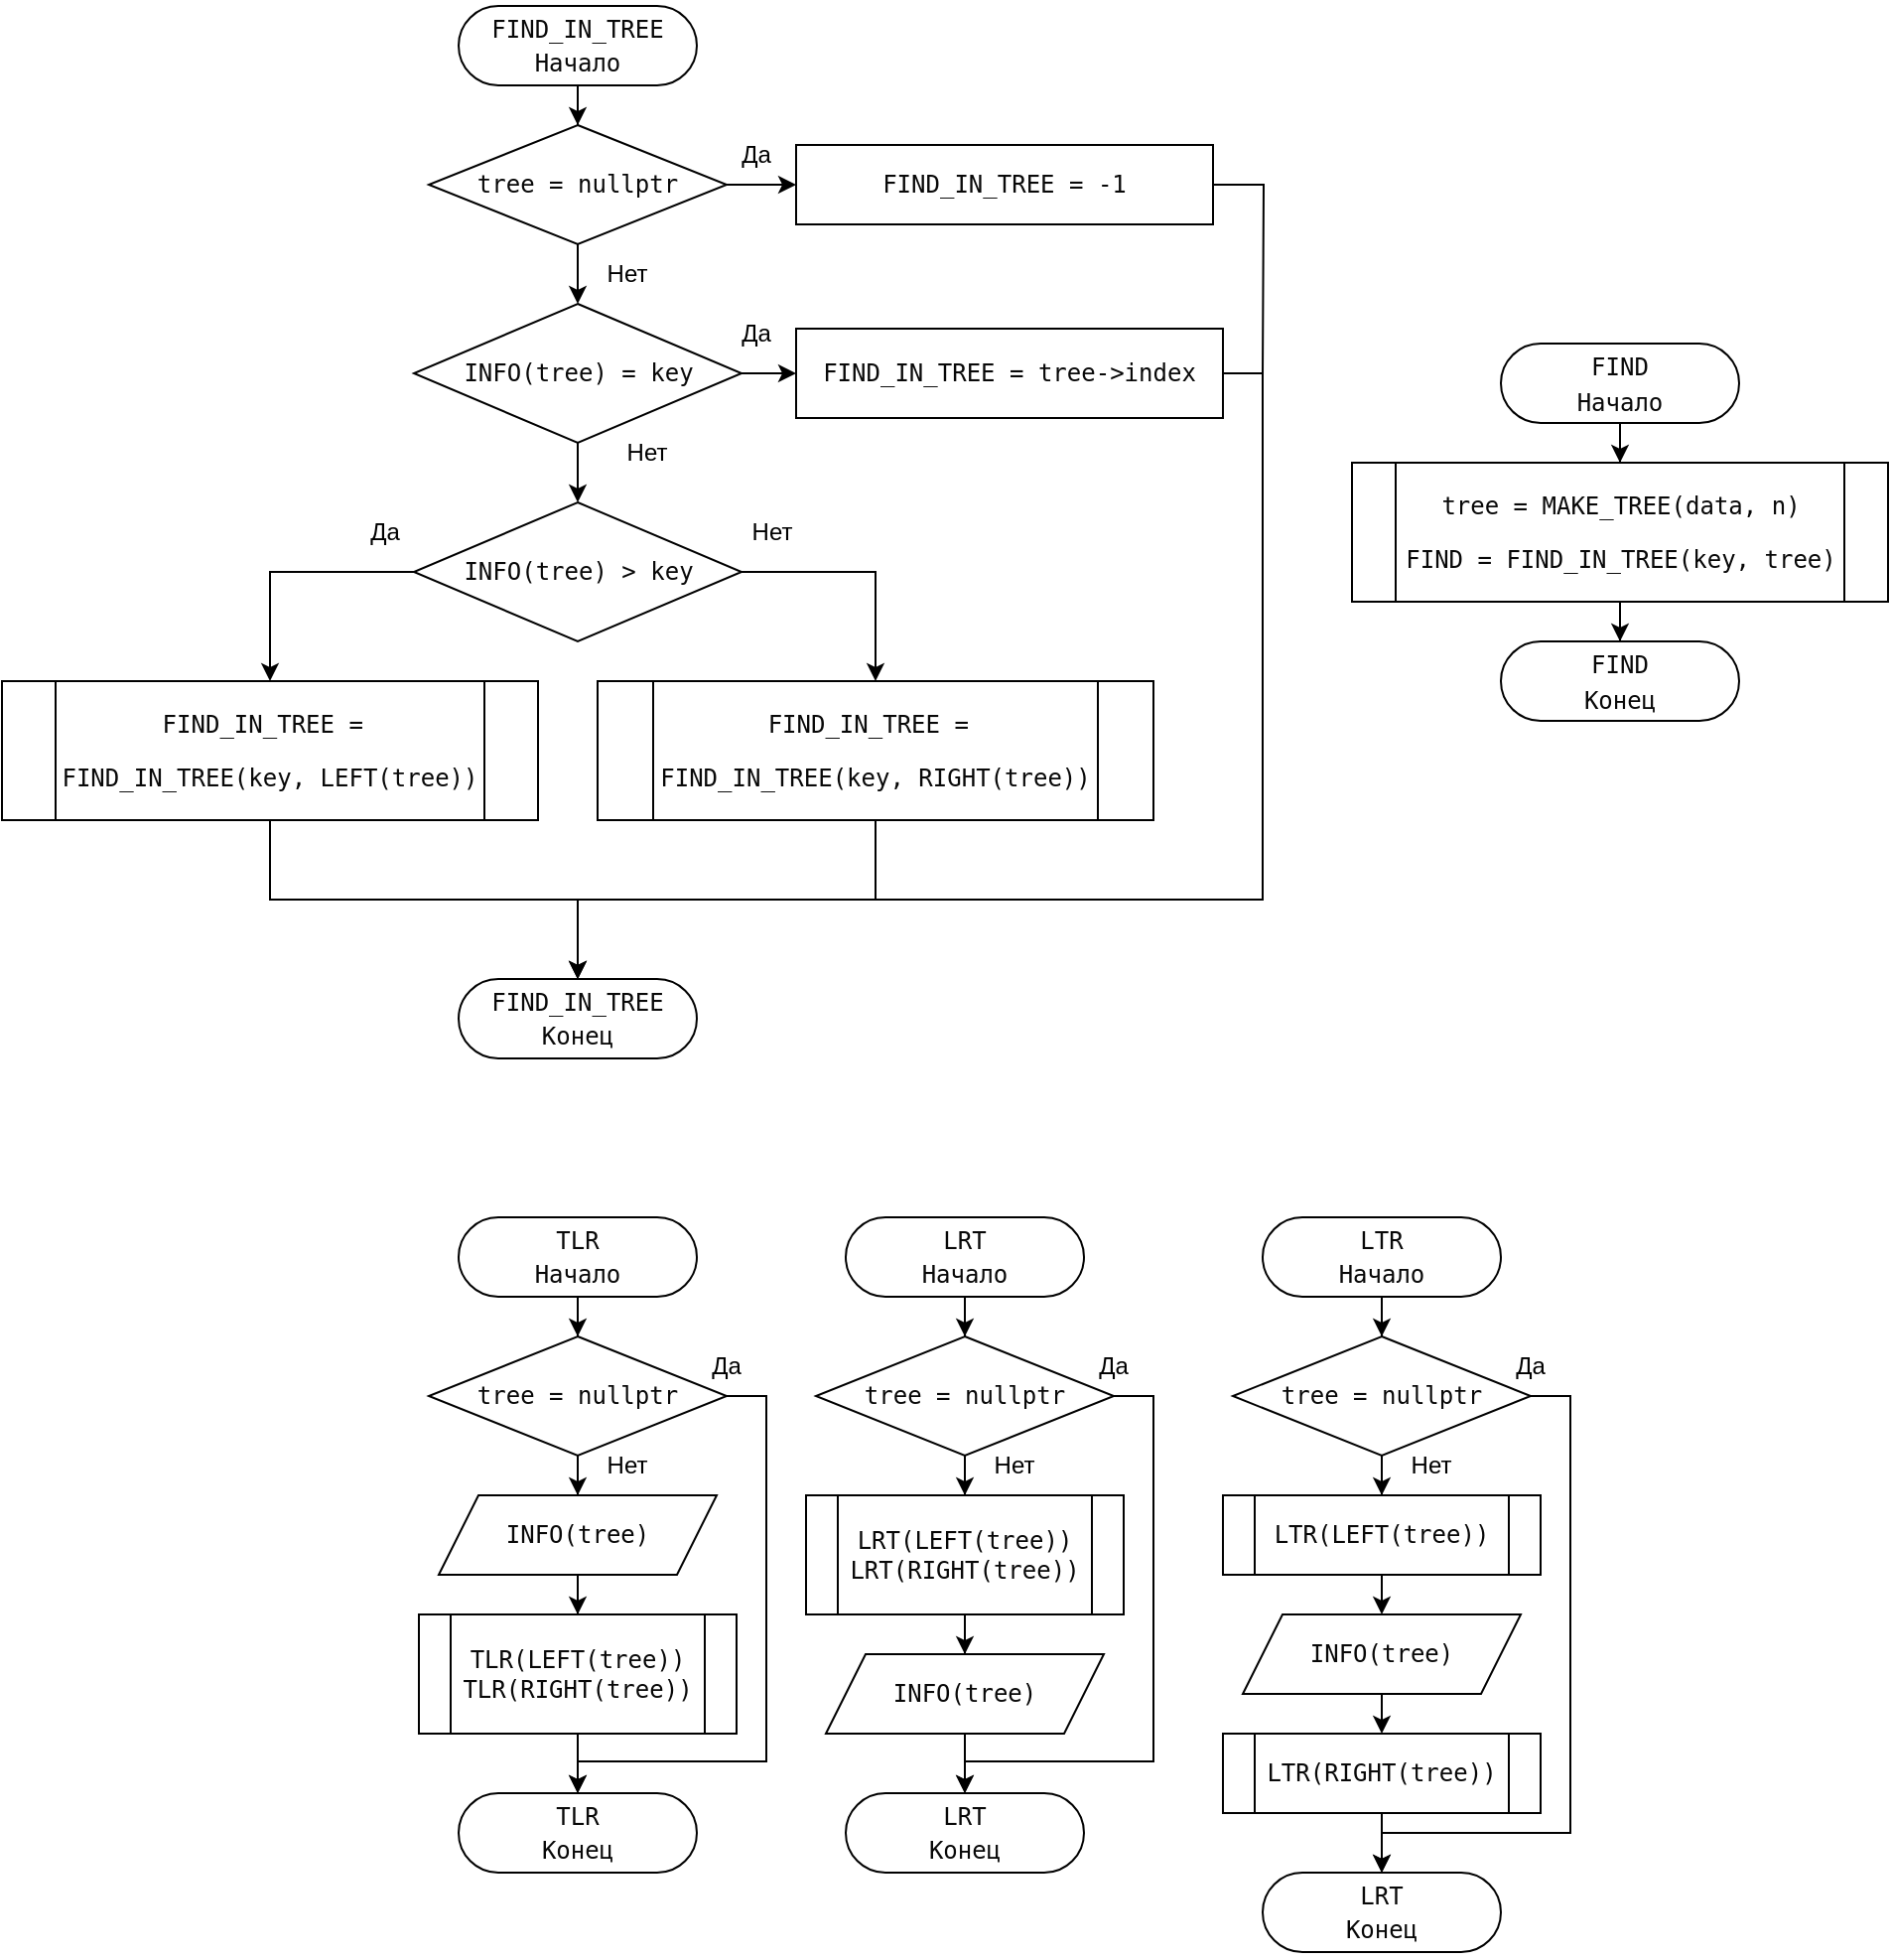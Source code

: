 <mxfile version="22.0.2" type="device">
  <diagram name="Страница — 1" id="EZkwd2Znnpqmuvvdcpp8">
    <mxGraphModel dx="1985" dy="1362" grid="1" gridSize="10" guides="1" tooltips="1" connect="1" arrows="1" fold="1" page="1" pageScale="1" pageWidth="827" pageHeight="1169" math="0" shadow="0">
      <root>
        <mxCell id="0" />
        <mxCell id="1" parent="0" />
        <mxCell id="Z8NJgzpoINQDK-HGt0mc-10" value="" style="edgeStyle=orthogonalEdgeStyle;rounded=0;orthogonalLoop=1;jettySize=auto;html=1;" edge="1" parent="1" source="Z8NJgzpoINQDK-HGt0mc-1" target="Z8NJgzpoINQDK-HGt0mc-9">
          <mxGeometry relative="1" as="geometry" />
        </mxCell>
        <mxCell id="Z8NJgzpoINQDK-HGt0mc-1" value="&lt;div style=&quot;background-color: rgb(255, 255, 255); color: rgb(8, 8, 8); line-height: 40%;&quot;&gt;&lt;pre style=&quot;font-family: &amp;quot;JetBrains Mono&amp;quot;, monospace; line-height: 40%;&quot;&gt;FIND_IN_TREE&lt;/pre&gt;&lt;pre style=&quot;font-family: &amp;quot;JetBrains Mono&amp;quot;, monospace; line-height: 40%;&quot;&gt;Начало&lt;/pre&gt;&lt;/div&gt;" style="rounded=1;whiteSpace=wrap;html=1;arcSize=50;" vertex="1" parent="1">
          <mxGeometry x="140" y="90" width="120" height="40" as="geometry" />
        </mxCell>
        <mxCell id="Z8NJgzpoINQDK-HGt0mc-7" value="" style="edgeStyle=orthogonalEdgeStyle;rounded=0;orthogonalLoop=1;jettySize=auto;html=1;" edge="1" parent="1" source="Z8NJgzpoINQDK-HGt0mc-2" target="Z8NJgzpoINQDK-HGt0mc-5">
          <mxGeometry relative="1" as="geometry" />
        </mxCell>
        <mxCell id="Z8NJgzpoINQDK-HGt0mc-2" value="&lt;div style=&quot;background-color: rgb(255, 255, 255); color: rgb(8, 8, 8); line-height: 50%;&quot;&gt;&lt;pre style=&quot;font-family: &amp;quot;JetBrains Mono&amp;quot;, monospace; line-height: 50%;&quot;&gt;FIND&lt;/pre&gt;&lt;pre style=&quot;font-family: &amp;quot;JetBrains Mono&amp;quot;, monospace; line-height: 50%;&quot;&gt;Начало&lt;/pre&gt;&lt;/div&gt;" style="rounded=1;whiteSpace=wrap;html=1;arcSize=50;" vertex="1" parent="1">
          <mxGeometry x="665" y="260" width="120" height="40" as="geometry" />
        </mxCell>
        <mxCell id="Z8NJgzpoINQDK-HGt0mc-12" value="" style="edgeStyle=orthogonalEdgeStyle;rounded=0;orthogonalLoop=1;jettySize=auto;html=1;" edge="1" parent="1" source="Z8NJgzpoINQDK-HGt0mc-5" target="Z8NJgzpoINQDK-HGt0mc-6">
          <mxGeometry relative="1" as="geometry" />
        </mxCell>
        <mxCell id="Z8NJgzpoINQDK-HGt0mc-5" value="&lt;pre style=&quot;border-color: var(--border-color); color: rgb(8, 8, 8); font-family: &amp;quot;JetBrains Mono&amp;quot;, monospace;&quot;&gt;tree = MAKE_TREE(data, n)&lt;/pre&gt;&lt;pre style=&quot;border-color: var(--border-color); color: rgb(8, 8, 8); font-family: &amp;quot;JetBrains Mono&amp;quot;, monospace;&quot;&gt;FIND = FIND_IN_TREE(key, tree&lt;span style=&quot;background-color: rgb(255, 255, 255);&quot;&gt;)&lt;/span&gt;&lt;/pre&gt;" style="shape=process;whiteSpace=wrap;html=1;backgroundOutline=1;size=0.083;" vertex="1" parent="1">
          <mxGeometry x="590" y="320" width="270" height="70" as="geometry" />
        </mxCell>
        <mxCell id="Z8NJgzpoINQDK-HGt0mc-6" value="&lt;div style=&quot;background-color: rgb(255, 255, 255); color: rgb(8, 8, 8); line-height: 50%;&quot;&gt;&lt;pre style=&quot;font-family: &amp;quot;JetBrains Mono&amp;quot;, monospace; line-height: 50%;&quot;&gt;FIND&lt;/pre&gt;&lt;pre style=&quot;font-family: &amp;quot;JetBrains Mono&amp;quot;, monospace; line-height: 50%;&quot;&gt;Конец&lt;/pre&gt;&lt;/div&gt;" style="rounded=1;whiteSpace=wrap;html=1;arcSize=50;" vertex="1" parent="1">
          <mxGeometry x="665" y="410" width="120" height="40" as="geometry" />
        </mxCell>
        <mxCell id="Z8NJgzpoINQDK-HGt0mc-13" value="" style="edgeStyle=orthogonalEdgeStyle;rounded=0;orthogonalLoop=1;jettySize=auto;html=1;" edge="1" parent="1" source="Z8NJgzpoINQDK-HGt0mc-9" target="Z8NJgzpoINQDK-HGt0mc-11">
          <mxGeometry relative="1" as="geometry" />
        </mxCell>
        <mxCell id="Z8NJgzpoINQDK-HGt0mc-18" value="" style="edgeStyle=orthogonalEdgeStyle;rounded=0;orthogonalLoop=1;jettySize=auto;html=1;" edge="1" parent="1" source="Z8NJgzpoINQDK-HGt0mc-9" target="Z8NJgzpoINQDK-HGt0mc-16">
          <mxGeometry relative="1" as="geometry" />
        </mxCell>
        <mxCell id="Z8NJgzpoINQDK-HGt0mc-9" value="&lt;div style=&quot;background-color:#ffffff;color:#080808&quot;&gt;&lt;pre style=&quot;font-family:&#39;JetBrains Mono&#39;,monospace;font-size:9,8pt;&quot;&gt;tree = nullptr&lt;/pre&gt;&lt;/div&gt;" style="rhombus;whiteSpace=wrap;html=1;" vertex="1" parent="1">
          <mxGeometry x="125" y="150" width="150" height="60" as="geometry" />
        </mxCell>
        <mxCell id="Z8NJgzpoINQDK-HGt0mc-38" style="edgeStyle=orthogonalEdgeStyle;rounded=0;orthogonalLoop=1;jettySize=auto;html=1;exitX=1;exitY=0.5;exitDx=0;exitDy=0;endArrow=none;endFill=0;" edge="1" parent="1" source="Z8NJgzpoINQDK-HGt0mc-11">
          <mxGeometry relative="1" as="geometry">
            <mxPoint x="545" y="277" as="targetPoint" />
          </mxGeometry>
        </mxCell>
        <mxCell id="Z8NJgzpoINQDK-HGt0mc-11" value="&lt;pre style=&quot;border-color: var(--border-color); color: rgb(8, 8, 8); font-family: &amp;quot;JetBrains Mono&amp;quot;, monospace; line-height: 4.8px;&quot;&gt;FIND_IN_TREE = -1&lt;/pre&gt;" style="rounded=0;whiteSpace=wrap;html=1;" vertex="1" parent="1">
          <mxGeometry x="310" y="160" width="210" height="40" as="geometry" />
        </mxCell>
        <mxCell id="Z8NJgzpoINQDK-HGt0mc-14" value="Да" style="text;html=1;strokeColor=none;fillColor=none;align=center;verticalAlign=middle;whiteSpace=wrap;rounded=0;" vertex="1" parent="1">
          <mxGeometry x="275" y="150" width="30" height="30" as="geometry" />
        </mxCell>
        <mxCell id="Z8NJgzpoINQDK-HGt0mc-15" value="Нет" style="text;html=1;strokeColor=none;fillColor=none;align=center;verticalAlign=middle;whiteSpace=wrap;rounded=0;" vertex="1" parent="1">
          <mxGeometry x="210" y="210" width="30" height="30" as="geometry" />
        </mxCell>
        <mxCell id="Z8NJgzpoINQDK-HGt0mc-19" value="" style="edgeStyle=orthogonalEdgeStyle;rounded=0;orthogonalLoop=1;jettySize=auto;html=1;" edge="1" parent="1" source="Z8NJgzpoINQDK-HGt0mc-16" target="Z8NJgzpoINQDK-HGt0mc-17">
          <mxGeometry relative="1" as="geometry" />
        </mxCell>
        <mxCell id="Z8NJgzpoINQDK-HGt0mc-29" value="" style="edgeStyle=orthogonalEdgeStyle;rounded=0;orthogonalLoop=1;jettySize=auto;html=1;" edge="1" parent="1" source="Z8NJgzpoINQDK-HGt0mc-16" target="Z8NJgzpoINQDK-HGt0mc-28">
          <mxGeometry relative="1" as="geometry" />
        </mxCell>
        <mxCell id="Z8NJgzpoINQDK-HGt0mc-16" value="&lt;div style=&quot;background-color:#ffffff;color:#080808&quot;&gt;&lt;pre style=&quot;font-family:&#39;JetBrains Mono&#39;,monospace;font-size:9,8pt;&quot;&gt;&lt;div&gt;&lt;pre style=&quot;font-family:&#39;JetBrains Mono&#39;,monospace;font-size:9,8pt;&quot;&gt;INFO(tree) = key&lt;/pre&gt;&lt;/div&gt;&lt;/pre&gt;&lt;/div&gt;" style="rhombus;whiteSpace=wrap;html=1;" vertex="1" parent="1">
          <mxGeometry x="117.5" y="240" width="165" height="70" as="geometry" />
        </mxCell>
        <mxCell id="Z8NJgzpoINQDK-HGt0mc-26" style="edgeStyle=orthogonalEdgeStyle;rounded=0;orthogonalLoop=1;jettySize=auto;html=1;exitX=0;exitY=0.5;exitDx=0;exitDy=0;entryX=0.5;entryY=0;entryDx=0;entryDy=0;" edge="1" parent="1" source="Z8NJgzpoINQDK-HGt0mc-17" target="Z8NJgzpoINQDK-HGt0mc-20">
          <mxGeometry relative="1" as="geometry" />
        </mxCell>
        <mxCell id="Z8NJgzpoINQDK-HGt0mc-27" style="edgeStyle=orthogonalEdgeStyle;rounded=0;orthogonalLoop=1;jettySize=auto;html=1;exitX=1;exitY=0.5;exitDx=0;exitDy=0;" edge="1" parent="1" source="Z8NJgzpoINQDK-HGt0mc-17" target="Z8NJgzpoINQDK-HGt0mc-25">
          <mxGeometry relative="1" as="geometry" />
        </mxCell>
        <mxCell id="Z8NJgzpoINQDK-HGt0mc-17" value="&lt;div style=&quot;background-color:#ffffff;color:#080808&quot;&gt;&lt;pre style=&quot;font-family:&#39;JetBrains Mono&#39;,monospace;font-size:9,8pt;&quot;&gt;&lt;div&gt;&lt;pre style=&quot;font-family:&#39;JetBrains Mono&#39;,monospace;font-size:9,8pt;&quot;&gt;INFO(tree) &amp;gt; key&lt;/pre&gt;&lt;/div&gt;&lt;/pre&gt;&lt;/div&gt;" style="rhombus;whiteSpace=wrap;html=1;" vertex="1" parent="1">
          <mxGeometry x="117.5" y="340" width="165" height="70" as="geometry" />
        </mxCell>
        <mxCell id="Z8NJgzpoINQDK-HGt0mc-31" style="edgeStyle=orthogonalEdgeStyle;rounded=0;orthogonalLoop=1;jettySize=auto;html=1;exitX=0.5;exitY=1;exitDx=0;exitDy=0;entryX=0.5;entryY=0;entryDx=0;entryDy=0;" edge="1" parent="1" source="Z8NJgzpoINQDK-HGt0mc-20" target="Z8NJgzpoINQDK-HGt0mc-30">
          <mxGeometry relative="1" as="geometry" />
        </mxCell>
        <mxCell id="Z8NJgzpoINQDK-HGt0mc-20" value="&lt;div style=&quot;background-color:#ffffff;color:#080808&quot;&gt;&lt;pre style=&quot;font-family:&#39;JetBrains Mono&#39;,monospace;font-size:9,8pt;&quot;&gt;FIND_IN_TREE = &lt;/pre&gt;&lt;pre style=&quot;font-family:&#39;JetBrains Mono&#39;,monospace;font-size:9,8pt;&quot;&gt;FIND_IN_TREE(key, LEFT(tree))&lt;/pre&gt;&lt;/div&gt;" style="shape=process;whiteSpace=wrap;html=1;backgroundOutline=1;" vertex="1" parent="1">
          <mxGeometry x="-90" y="430" width="270" height="70" as="geometry" />
        </mxCell>
        <mxCell id="Z8NJgzpoINQDK-HGt0mc-22" value="Нет" style="text;html=1;strokeColor=none;fillColor=none;align=center;verticalAlign=middle;whiteSpace=wrap;rounded=0;" vertex="1" parent="1">
          <mxGeometry x="282.5" y="340" width="30" height="30" as="geometry" />
        </mxCell>
        <mxCell id="Z8NJgzpoINQDK-HGt0mc-23" value="Да" style="text;html=1;strokeColor=none;fillColor=none;align=center;verticalAlign=middle;whiteSpace=wrap;rounded=0;" vertex="1" parent="1">
          <mxGeometry x="87.5" y="340" width="30" height="30" as="geometry" />
        </mxCell>
        <mxCell id="Z8NJgzpoINQDK-HGt0mc-24" value="Нет" style="text;html=1;strokeColor=none;fillColor=none;align=center;verticalAlign=middle;whiteSpace=wrap;rounded=0;" vertex="1" parent="1">
          <mxGeometry x="220" y="300" width="30" height="30" as="geometry" />
        </mxCell>
        <mxCell id="Z8NJgzpoINQDK-HGt0mc-32" style="edgeStyle=orthogonalEdgeStyle;rounded=0;orthogonalLoop=1;jettySize=auto;html=1;exitX=0.5;exitY=1;exitDx=0;exitDy=0;entryX=0.5;entryY=0;entryDx=0;entryDy=0;" edge="1" parent="1" source="Z8NJgzpoINQDK-HGt0mc-25" target="Z8NJgzpoINQDK-HGt0mc-30">
          <mxGeometry relative="1" as="geometry">
            <mxPoint x="200" y="560" as="targetPoint" />
          </mxGeometry>
        </mxCell>
        <mxCell id="Z8NJgzpoINQDK-HGt0mc-25" value="&lt;div style=&quot;background-color:#ffffff;color:#080808&quot;&gt;&lt;pre style=&quot;font-family:&#39;JetBrains Mono&#39;,monospace;font-size:9,8pt;&quot;&gt;FIND_IN_TREE = &lt;/pre&gt;&lt;pre style=&quot;font-family:&#39;JetBrains Mono&#39;,monospace;font-size:9,8pt;&quot;&gt;FIND_IN_TREE(key, RIGHT(tree))&lt;/pre&gt;&lt;/div&gt;" style="shape=process;whiteSpace=wrap;html=1;backgroundOutline=1;" vertex="1" parent="1">
          <mxGeometry x="210" y="430" width="280" height="70" as="geometry" />
        </mxCell>
        <mxCell id="Z8NJgzpoINQDK-HGt0mc-34" style="edgeStyle=orthogonalEdgeStyle;rounded=0;orthogonalLoop=1;jettySize=auto;html=1;exitX=1;exitY=0.5;exitDx=0;exitDy=0;entryX=0.5;entryY=0;entryDx=0;entryDy=0;" edge="1" parent="1" source="Z8NJgzpoINQDK-HGt0mc-28" target="Z8NJgzpoINQDK-HGt0mc-30">
          <mxGeometry relative="1" as="geometry">
            <Array as="points">
              <mxPoint x="545" y="275" />
              <mxPoint x="545" y="540" />
              <mxPoint x="200" y="540" />
            </Array>
          </mxGeometry>
        </mxCell>
        <mxCell id="Z8NJgzpoINQDK-HGt0mc-28" value="&lt;pre style=&quot;border-color: var(--border-color); color: rgb(8, 8, 8); font-family: &amp;quot;JetBrains Mono&amp;quot;, monospace; line-height: 4.8px;&quot;&gt;FIND_IN_TREE = tree-&amp;gt;index&lt;/pre&gt;" style="rounded=0;whiteSpace=wrap;html=1;" vertex="1" parent="1">
          <mxGeometry x="310" y="252.5" width="215" height="45" as="geometry" />
        </mxCell>
        <mxCell id="Z8NJgzpoINQDK-HGt0mc-30" value="&lt;div style=&quot;background-color: rgb(255, 255, 255); color: rgb(8, 8, 8); line-height: 40%;&quot;&gt;&lt;pre style=&quot;font-family: &amp;quot;JetBrains Mono&amp;quot;, monospace; line-height: 40%;&quot;&gt;FIND_IN_TREE&lt;/pre&gt;&lt;pre style=&quot;font-family: &amp;quot;JetBrains Mono&amp;quot;, monospace; line-height: 40%;&quot;&gt;Конец&lt;/pre&gt;&lt;/div&gt;" style="rounded=1;whiteSpace=wrap;html=1;arcSize=50;" vertex="1" parent="1">
          <mxGeometry x="140" y="580" width="120" height="40" as="geometry" />
        </mxCell>
        <mxCell id="Z8NJgzpoINQDK-HGt0mc-33" value="Да" style="text;html=1;strokeColor=none;fillColor=none;align=center;verticalAlign=middle;whiteSpace=wrap;rounded=0;" vertex="1" parent="1">
          <mxGeometry x="275" y="240" width="30" height="30" as="geometry" />
        </mxCell>
        <mxCell id="Z8NJgzpoINQDK-HGt0mc-42" value="" style="edgeStyle=orthogonalEdgeStyle;rounded=0;orthogonalLoop=1;jettySize=auto;html=1;" edge="1" parent="1" source="Z8NJgzpoINQDK-HGt0mc-39" target="Z8NJgzpoINQDK-HGt0mc-41">
          <mxGeometry relative="1" as="geometry" />
        </mxCell>
        <mxCell id="Z8NJgzpoINQDK-HGt0mc-39" value="&lt;div style=&quot;background-color: rgb(255, 255, 255); color: rgb(8, 8, 8); line-height: 40%;&quot;&gt;&lt;pre style=&quot;font-family: &amp;quot;JetBrains Mono&amp;quot;, monospace; line-height: 40%;&quot;&gt;&lt;div&gt;&lt;pre style=&quot;font-family:&#39;JetBrains Mono&#39;,monospace;font-size:9,8pt;&quot;&gt;TLR&lt;/pre&gt;&lt;/div&gt;&lt;/pre&gt;&lt;pre style=&quot;font-family: &amp;quot;JetBrains Mono&amp;quot;, monospace; line-height: 40%;&quot;&gt;Начало&lt;/pre&gt;&lt;/div&gt;" style="rounded=1;whiteSpace=wrap;html=1;arcSize=50;" vertex="1" parent="1">
          <mxGeometry x="140" y="700" width="120" height="40" as="geometry" />
        </mxCell>
        <mxCell id="Z8NJgzpoINQDK-HGt0mc-40" value="&lt;div style=&quot;background-color: rgb(255, 255, 255); color: rgb(8, 8, 8); line-height: 40%;&quot;&gt;&lt;pre style=&quot;font-family: &amp;quot;JetBrains Mono&amp;quot;, monospace; line-height: 40%;&quot;&gt;&lt;div&gt;&lt;pre style=&quot;font-family:&#39;JetBrains Mono&#39;,monospace;font-size:9,8pt;&quot;&gt;TLR&lt;/pre&gt;&lt;/div&gt;&lt;/pre&gt;&lt;pre style=&quot;font-family: &amp;quot;JetBrains Mono&amp;quot;, monospace; line-height: 40%;&quot;&gt;Конец&lt;/pre&gt;&lt;/div&gt;" style="rounded=1;whiteSpace=wrap;html=1;arcSize=50;" vertex="1" parent="1">
          <mxGeometry x="140" y="990" width="120" height="40" as="geometry" />
        </mxCell>
        <mxCell id="Z8NJgzpoINQDK-HGt0mc-44" value="" style="edgeStyle=orthogonalEdgeStyle;rounded=0;orthogonalLoop=1;jettySize=auto;html=1;" edge="1" parent="1" source="Z8NJgzpoINQDK-HGt0mc-41" target="Z8NJgzpoINQDK-HGt0mc-43">
          <mxGeometry relative="1" as="geometry" />
        </mxCell>
        <mxCell id="Z8NJgzpoINQDK-HGt0mc-48" style="edgeStyle=orthogonalEdgeStyle;rounded=0;orthogonalLoop=1;jettySize=auto;html=1;exitX=1;exitY=0.5;exitDx=0;exitDy=0;" edge="1" parent="1" source="Z8NJgzpoINQDK-HGt0mc-41" target="Z8NJgzpoINQDK-HGt0mc-40">
          <mxGeometry relative="1" as="geometry">
            <Array as="points">
              <mxPoint x="295" y="790" />
              <mxPoint x="295" y="974" />
              <mxPoint x="200" y="974" />
            </Array>
          </mxGeometry>
        </mxCell>
        <mxCell id="Z8NJgzpoINQDK-HGt0mc-41" value="&lt;div style=&quot;background-color:#ffffff;color:#080808&quot;&gt;&lt;pre style=&quot;font-family:&#39;JetBrains Mono&#39;,monospace;font-size:9,8pt;&quot;&gt;tree = nullptr&lt;/pre&gt;&lt;/div&gt;" style="rhombus;whiteSpace=wrap;html=1;" vertex="1" parent="1">
          <mxGeometry x="125" y="760" width="150" height="60" as="geometry" />
        </mxCell>
        <mxCell id="Z8NJgzpoINQDK-HGt0mc-46" value="" style="edgeStyle=orthogonalEdgeStyle;rounded=0;orthogonalLoop=1;jettySize=auto;html=1;" edge="1" parent="1" source="Z8NJgzpoINQDK-HGt0mc-43" target="Z8NJgzpoINQDK-HGt0mc-45">
          <mxGeometry relative="1" as="geometry" />
        </mxCell>
        <mxCell id="Z8NJgzpoINQDK-HGt0mc-43" value="&lt;div style=&quot;background-color:#ffffff;color:#080808&quot;&gt;&lt;pre style=&quot;font-family:&#39;JetBrains Mono&#39;,monospace;font-size:9,8pt;&quot;&gt;INFO(tree)&lt;/pre&gt;&lt;/div&gt;" style="shape=parallelogram;perimeter=parallelogramPerimeter;whiteSpace=wrap;html=1;fixedSize=1;" vertex="1" parent="1">
          <mxGeometry x="130" y="840" width="140" height="40" as="geometry" />
        </mxCell>
        <mxCell id="Z8NJgzpoINQDK-HGt0mc-47" value="" style="edgeStyle=orthogonalEdgeStyle;rounded=0;orthogonalLoop=1;jettySize=auto;html=1;" edge="1" parent="1" source="Z8NJgzpoINQDK-HGt0mc-45" target="Z8NJgzpoINQDK-HGt0mc-40">
          <mxGeometry relative="1" as="geometry" />
        </mxCell>
        <mxCell id="Z8NJgzpoINQDK-HGt0mc-45" value="&lt;div style=&quot;background-color:#ffffff;color:#080808&quot;&gt;&lt;pre style=&quot;font-family:&#39;JetBrains Mono&#39;,monospace;font-size:9,8pt;&quot;&gt;TLR(LEFT(tree))&lt;br&gt;TLR(RIGHT(tree))&lt;/pre&gt;&lt;/div&gt;" style="shape=process;whiteSpace=wrap;html=1;backgroundOutline=1;" vertex="1" parent="1">
          <mxGeometry x="120" y="900" width="160" height="60" as="geometry" />
        </mxCell>
        <mxCell id="Z8NJgzpoINQDK-HGt0mc-49" value="Нет" style="text;html=1;strokeColor=none;fillColor=none;align=center;verticalAlign=middle;whiteSpace=wrap;rounded=0;" vertex="1" parent="1">
          <mxGeometry x="210" y="810" width="30" height="30" as="geometry" />
        </mxCell>
        <mxCell id="Z8NJgzpoINQDK-HGt0mc-50" value="Да" style="text;html=1;strokeColor=none;fillColor=none;align=center;verticalAlign=middle;whiteSpace=wrap;rounded=0;" vertex="1" parent="1">
          <mxGeometry x="260" y="760" width="30" height="30" as="geometry" />
        </mxCell>
        <mxCell id="Z8NJgzpoINQDK-HGt0mc-51" value="" style="edgeStyle=orthogonalEdgeStyle;rounded=0;orthogonalLoop=1;jettySize=auto;html=1;" edge="1" parent="1" source="Z8NJgzpoINQDK-HGt0mc-52" target="Z8NJgzpoINQDK-HGt0mc-56">
          <mxGeometry relative="1" as="geometry" />
        </mxCell>
        <mxCell id="Z8NJgzpoINQDK-HGt0mc-52" value="&lt;div style=&quot;background-color: rgb(255, 255, 255); color: rgb(8, 8, 8); line-height: 40%;&quot;&gt;&lt;pre style=&quot;font-family: &amp;quot;JetBrains Mono&amp;quot;, monospace; line-height: 40%;&quot;&gt;&lt;div&gt;&lt;pre style=&quot;font-family:&#39;JetBrains Mono&#39;,monospace;font-size:9,8pt;&quot;&gt;LRT&lt;/pre&gt;&lt;/div&gt;&lt;/pre&gt;&lt;pre style=&quot;font-family: &amp;quot;JetBrains Mono&amp;quot;, monospace; line-height: 40%;&quot;&gt;Начало&lt;/pre&gt;&lt;/div&gt;" style="rounded=1;whiteSpace=wrap;html=1;arcSize=50;" vertex="1" parent="1">
          <mxGeometry x="335" y="700" width="120" height="40" as="geometry" />
        </mxCell>
        <mxCell id="Z8NJgzpoINQDK-HGt0mc-53" value="&lt;div style=&quot;background-color: rgb(255, 255, 255); color: rgb(8, 8, 8); line-height: 40%;&quot;&gt;&lt;pre style=&quot;font-family: &amp;quot;JetBrains Mono&amp;quot;, monospace; line-height: 40%;&quot;&gt;&lt;div&gt;&lt;pre style=&quot;font-family:&#39;JetBrains Mono&#39;,monospace;font-size:9,8pt;&quot;&gt;LRT&lt;/pre&gt;&lt;/div&gt;&lt;/pre&gt;&lt;pre style=&quot;font-family: &amp;quot;JetBrains Mono&amp;quot;, monospace; line-height: 40%;&quot;&gt;Конец&lt;/pre&gt;&lt;/div&gt;" style="rounded=1;whiteSpace=wrap;html=1;arcSize=50;" vertex="1" parent="1">
          <mxGeometry x="335" y="990" width="120" height="40" as="geometry" />
        </mxCell>
        <mxCell id="Z8NJgzpoINQDK-HGt0mc-55" style="edgeStyle=orthogonalEdgeStyle;rounded=0;orthogonalLoop=1;jettySize=auto;html=1;exitX=1;exitY=0.5;exitDx=0;exitDy=0;" edge="1" parent="1" source="Z8NJgzpoINQDK-HGt0mc-56" target="Z8NJgzpoINQDK-HGt0mc-53">
          <mxGeometry relative="1" as="geometry">
            <Array as="points">
              <mxPoint x="490" y="790" />
              <mxPoint x="490" y="974" />
              <mxPoint x="395" y="974" />
            </Array>
          </mxGeometry>
        </mxCell>
        <mxCell id="Z8NJgzpoINQDK-HGt0mc-63" value="" style="edgeStyle=orthogonalEdgeStyle;rounded=0;orthogonalLoop=1;jettySize=auto;html=1;" edge="1" parent="1" source="Z8NJgzpoINQDK-HGt0mc-56" target="Z8NJgzpoINQDK-HGt0mc-60">
          <mxGeometry relative="1" as="geometry" />
        </mxCell>
        <mxCell id="Z8NJgzpoINQDK-HGt0mc-56" value="&lt;div style=&quot;background-color:#ffffff;color:#080808&quot;&gt;&lt;pre style=&quot;font-family:&#39;JetBrains Mono&#39;,monospace;font-size:9,8pt;&quot;&gt;tree = nullptr&lt;/pre&gt;&lt;/div&gt;" style="rhombus;whiteSpace=wrap;html=1;" vertex="1" parent="1">
          <mxGeometry x="320" y="760" width="150" height="60" as="geometry" />
        </mxCell>
        <mxCell id="Z8NJgzpoINQDK-HGt0mc-65" value="" style="edgeStyle=orthogonalEdgeStyle;rounded=0;orthogonalLoop=1;jettySize=auto;html=1;" edge="1" parent="1" source="Z8NJgzpoINQDK-HGt0mc-58" target="Z8NJgzpoINQDK-HGt0mc-53">
          <mxGeometry relative="1" as="geometry" />
        </mxCell>
        <mxCell id="Z8NJgzpoINQDK-HGt0mc-58" value="&lt;div style=&quot;background-color:#ffffff;color:#080808&quot;&gt;&lt;pre style=&quot;font-family:&#39;JetBrains Mono&#39;,monospace;font-size:9,8pt;&quot;&gt;INFO(tree)&lt;/pre&gt;&lt;/div&gt;" style="shape=parallelogram;perimeter=parallelogramPerimeter;whiteSpace=wrap;html=1;fixedSize=1;" vertex="1" parent="1">
          <mxGeometry x="325" y="920" width="140" height="40" as="geometry" />
        </mxCell>
        <mxCell id="Z8NJgzpoINQDK-HGt0mc-64" value="" style="edgeStyle=orthogonalEdgeStyle;rounded=0;orthogonalLoop=1;jettySize=auto;html=1;" edge="1" parent="1" source="Z8NJgzpoINQDK-HGt0mc-60" target="Z8NJgzpoINQDK-HGt0mc-58">
          <mxGeometry relative="1" as="geometry" />
        </mxCell>
        <mxCell id="Z8NJgzpoINQDK-HGt0mc-60" value="&lt;div style=&quot;background-color:#ffffff;color:#080808&quot;&gt;&lt;pre style=&quot;font-family:&#39;JetBrains Mono&#39;,monospace;font-size:9,8pt;&quot;&gt;LRT(LEFT(tree))&lt;br&gt;LRT(RIGHT(tree))&lt;/pre&gt;&lt;/div&gt;" style="shape=process;whiteSpace=wrap;html=1;backgroundOutline=1;" vertex="1" parent="1">
          <mxGeometry x="315" y="840" width="160" height="60" as="geometry" />
        </mxCell>
        <mxCell id="Z8NJgzpoINQDK-HGt0mc-61" value="Нет" style="text;html=1;strokeColor=none;fillColor=none;align=center;verticalAlign=middle;whiteSpace=wrap;rounded=0;" vertex="1" parent="1">
          <mxGeometry x="405" y="810" width="30" height="30" as="geometry" />
        </mxCell>
        <mxCell id="Z8NJgzpoINQDK-HGt0mc-62" value="Да" style="text;html=1;strokeColor=none;fillColor=none;align=center;verticalAlign=middle;whiteSpace=wrap;rounded=0;" vertex="1" parent="1">
          <mxGeometry x="455" y="760" width="30" height="30" as="geometry" />
        </mxCell>
        <mxCell id="Z8NJgzpoINQDK-HGt0mc-66" value="" style="edgeStyle=orthogonalEdgeStyle;rounded=0;orthogonalLoop=1;jettySize=auto;html=1;" edge="1" source="Z8NJgzpoINQDK-HGt0mc-67" target="Z8NJgzpoINQDK-HGt0mc-71" parent="1">
          <mxGeometry relative="1" as="geometry" />
        </mxCell>
        <mxCell id="Z8NJgzpoINQDK-HGt0mc-67" value="&lt;div style=&quot;background-color: rgb(255, 255, 255); color: rgb(8, 8, 8); line-height: 40%;&quot;&gt;&lt;pre style=&quot;font-family: &amp;quot;JetBrains Mono&amp;quot;, monospace; line-height: 40%;&quot;&gt;&lt;div&gt;&lt;pre style=&quot;font-family:&#39;JetBrains Mono&#39;,monospace;font-size:9,8pt;&quot;&gt;LTR&lt;/pre&gt;&lt;/div&gt;&lt;/pre&gt;&lt;pre style=&quot;font-family: &amp;quot;JetBrains Mono&amp;quot;, monospace; line-height: 40%;&quot;&gt;Начало&lt;/pre&gt;&lt;/div&gt;" style="rounded=1;whiteSpace=wrap;html=1;arcSize=50;" vertex="1" parent="1">
          <mxGeometry x="545" y="700" width="120" height="40" as="geometry" />
        </mxCell>
        <mxCell id="Z8NJgzpoINQDK-HGt0mc-68" value="&lt;div style=&quot;background-color: rgb(255, 255, 255); color: rgb(8, 8, 8); line-height: 40%;&quot;&gt;&lt;pre style=&quot;font-family: &amp;quot;JetBrains Mono&amp;quot;, monospace; line-height: 40%;&quot;&gt;&lt;div&gt;&lt;pre style=&quot;font-family:&#39;JetBrains Mono&#39;,monospace;font-size:9,8pt;&quot;&gt;LRT&lt;/pre&gt;&lt;/div&gt;&lt;/pre&gt;&lt;pre style=&quot;font-family: &amp;quot;JetBrains Mono&amp;quot;, monospace; line-height: 40%;&quot;&gt;Конец&lt;/pre&gt;&lt;/div&gt;" style="rounded=1;whiteSpace=wrap;html=1;arcSize=50;" vertex="1" parent="1">
          <mxGeometry x="545" y="1030" width="120" height="40" as="geometry" />
        </mxCell>
        <mxCell id="Z8NJgzpoINQDK-HGt0mc-69" style="edgeStyle=orthogonalEdgeStyle;rounded=0;orthogonalLoop=1;jettySize=auto;html=1;exitX=1;exitY=0.5;exitDx=0;exitDy=0;" edge="1" source="Z8NJgzpoINQDK-HGt0mc-71" target="Z8NJgzpoINQDK-HGt0mc-68" parent="1">
          <mxGeometry relative="1" as="geometry">
            <Array as="points">
              <mxPoint x="700" y="790" />
              <mxPoint x="700" y="1010" />
              <mxPoint x="605" y="1010" />
            </Array>
          </mxGeometry>
        </mxCell>
        <mxCell id="Z8NJgzpoINQDK-HGt0mc-70" value="" style="edgeStyle=orthogonalEdgeStyle;rounded=0;orthogonalLoop=1;jettySize=auto;html=1;" edge="1" source="Z8NJgzpoINQDK-HGt0mc-71" target="Z8NJgzpoINQDK-HGt0mc-75" parent="1">
          <mxGeometry relative="1" as="geometry" />
        </mxCell>
        <mxCell id="Z8NJgzpoINQDK-HGt0mc-71" value="&lt;div style=&quot;background-color:#ffffff;color:#080808&quot;&gt;&lt;pre style=&quot;font-family:&#39;JetBrains Mono&#39;,monospace;font-size:9,8pt;&quot;&gt;tree = nullptr&lt;/pre&gt;&lt;/div&gt;" style="rhombus;whiteSpace=wrap;html=1;" vertex="1" parent="1">
          <mxGeometry x="530" y="760" width="150" height="60" as="geometry" />
        </mxCell>
        <mxCell id="Z8NJgzpoINQDK-HGt0mc-81" style="edgeStyle=orthogonalEdgeStyle;rounded=0;orthogonalLoop=1;jettySize=auto;html=1;exitX=0.5;exitY=1;exitDx=0;exitDy=0;entryX=0.5;entryY=0;entryDx=0;entryDy=0;" edge="1" parent="1" source="Z8NJgzpoINQDK-HGt0mc-73" target="Z8NJgzpoINQDK-HGt0mc-78">
          <mxGeometry relative="1" as="geometry" />
        </mxCell>
        <mxCell id="Z8NJgzpoINQDK-HGt0mc-73" value="&lt;div style=&quot;background-color:#ffffff;color:#080808&quot;&gt;&lt;pre style=&quot;font-family:&#39;JetBrains Mono&#39;,monospace;font-size:9,8pt;&quot;&gt;INFO(tree)&lt;/pre&gt;&lt;/div&gt;" style="shape=parallelogram;perimeter=parallelogramPerimeter;whiteSpace=wrap;html=1;fixedSize=1;" vertex="1" parent="1">
          <mxGeometry x="535" y="900" width="140" height="40" as="geometry" />
        </mxCell>
        <mxCell id="Z8NJgzpoINQDK-HGt0mc-80" style="edgeStyle=orthogonalEdgeStyle;rounded=0;orthogonalLoop=1;jettySize=auto;html=1;exitX=0.5;exitY=1;exitDx=0;exitDy=0;entryX=0.5;entryY=0;entryDx=0;entryDy=0;" edge="1" parent="1" source="Z8NJgzpoINQDK-HGt0mc-75" target="Z8NJgzpoINQDK-HGt0mc-73">
          <mxGeometry relative="1" as="geometry" />
        </mxCell>
        <mxCell id="Z8NJgzpoINQDK-HGt0mc-75" value="&lt;div style=&quot;background-color:#ffffff;color:#080808&quot;&gt;&lt;pre style=&quot;font-family:&#39;JetBrains Mono&#39;,monospace;font-size:9,8pt;&quot;&gt;LTR(LEFT(tree))&lt;br&gt;&lt;/pre&gt;&lt;/div&gt;" style="shape=process;whiteSpace=wrap;html=1;backgroundOutline=1;" vertex="1" parent="1">
          <mxGeometry x="525" y="840" width="160" height="40" as="geometry" />
        </mxCell>
        <mxCell id="Z8NJgzpoINQDK-HGt0mc-76" value="Нет" style="text;html=1;strokeColor=none;fillColor=none;align=center;verticalAlign=middle;whiteSpace=wrap;rounded=0;" vertex="1" parent="1">
          <mxGeometry x="615" y="810" width="30" height="30" as="geometry" />
        </mxCell>
        <mxCell id="Z8NJgzpoINQDK-HGt0mc-77" value="Да" style="text;html=1;strokeColor=none;fillColor=none;align=center;verticalAlign=middle;whiteSpace=wrap;rounded=0;" vertex="1" parent="1">
          <mxGeometry x="665" y="760" width="30" height="30" as="geometry" />
        </mxCell>
        <mxCell id="Z8NJgzpoINQDK-HGt0mc-82" style="edgeStyle=orthogonalEdgeStyle;rounded=0;orthogonalLoop=1;jettySize=auto;html=1;exitX=0.5;exitY=1;exitDx=0;exitDy=0;entryX=0.5;entryY=0;entryDx=0;entryDy=0;" edge="1" parent="1" source="Z8NJgzpoINQDK-HGt0mc-78" target="Z8NJgzpoINQDK-HGt0mc-68">
          <mxGeometry relative="1" as="geometry" />
        </mxCell>
        <mxCell id="Z8NJgzpoINQDK-HGt0mc-78" value="&lt;div style=&quot;background-color:#ffffff;color:#080808&quot;&gt;&lt;pre style=&quot;font-family:&#39;JetBrains Mono&#39;,monospace;font-size:9,8pt;&quot;&gt;LTR(RIGHT(tree))&lt;/pre&gt;&lt;/div&gt;" style="shape=process;whiteSpace=wrap;html=1;backgroundOutline=1;" vertex="1" parent="1">
          <mxGeometry x="525" y="960" width="160" height="40" as="geometry" />
        </mxCell>
      </root>
    </mxGraphModel>
  </diagram>
</mxfile>
